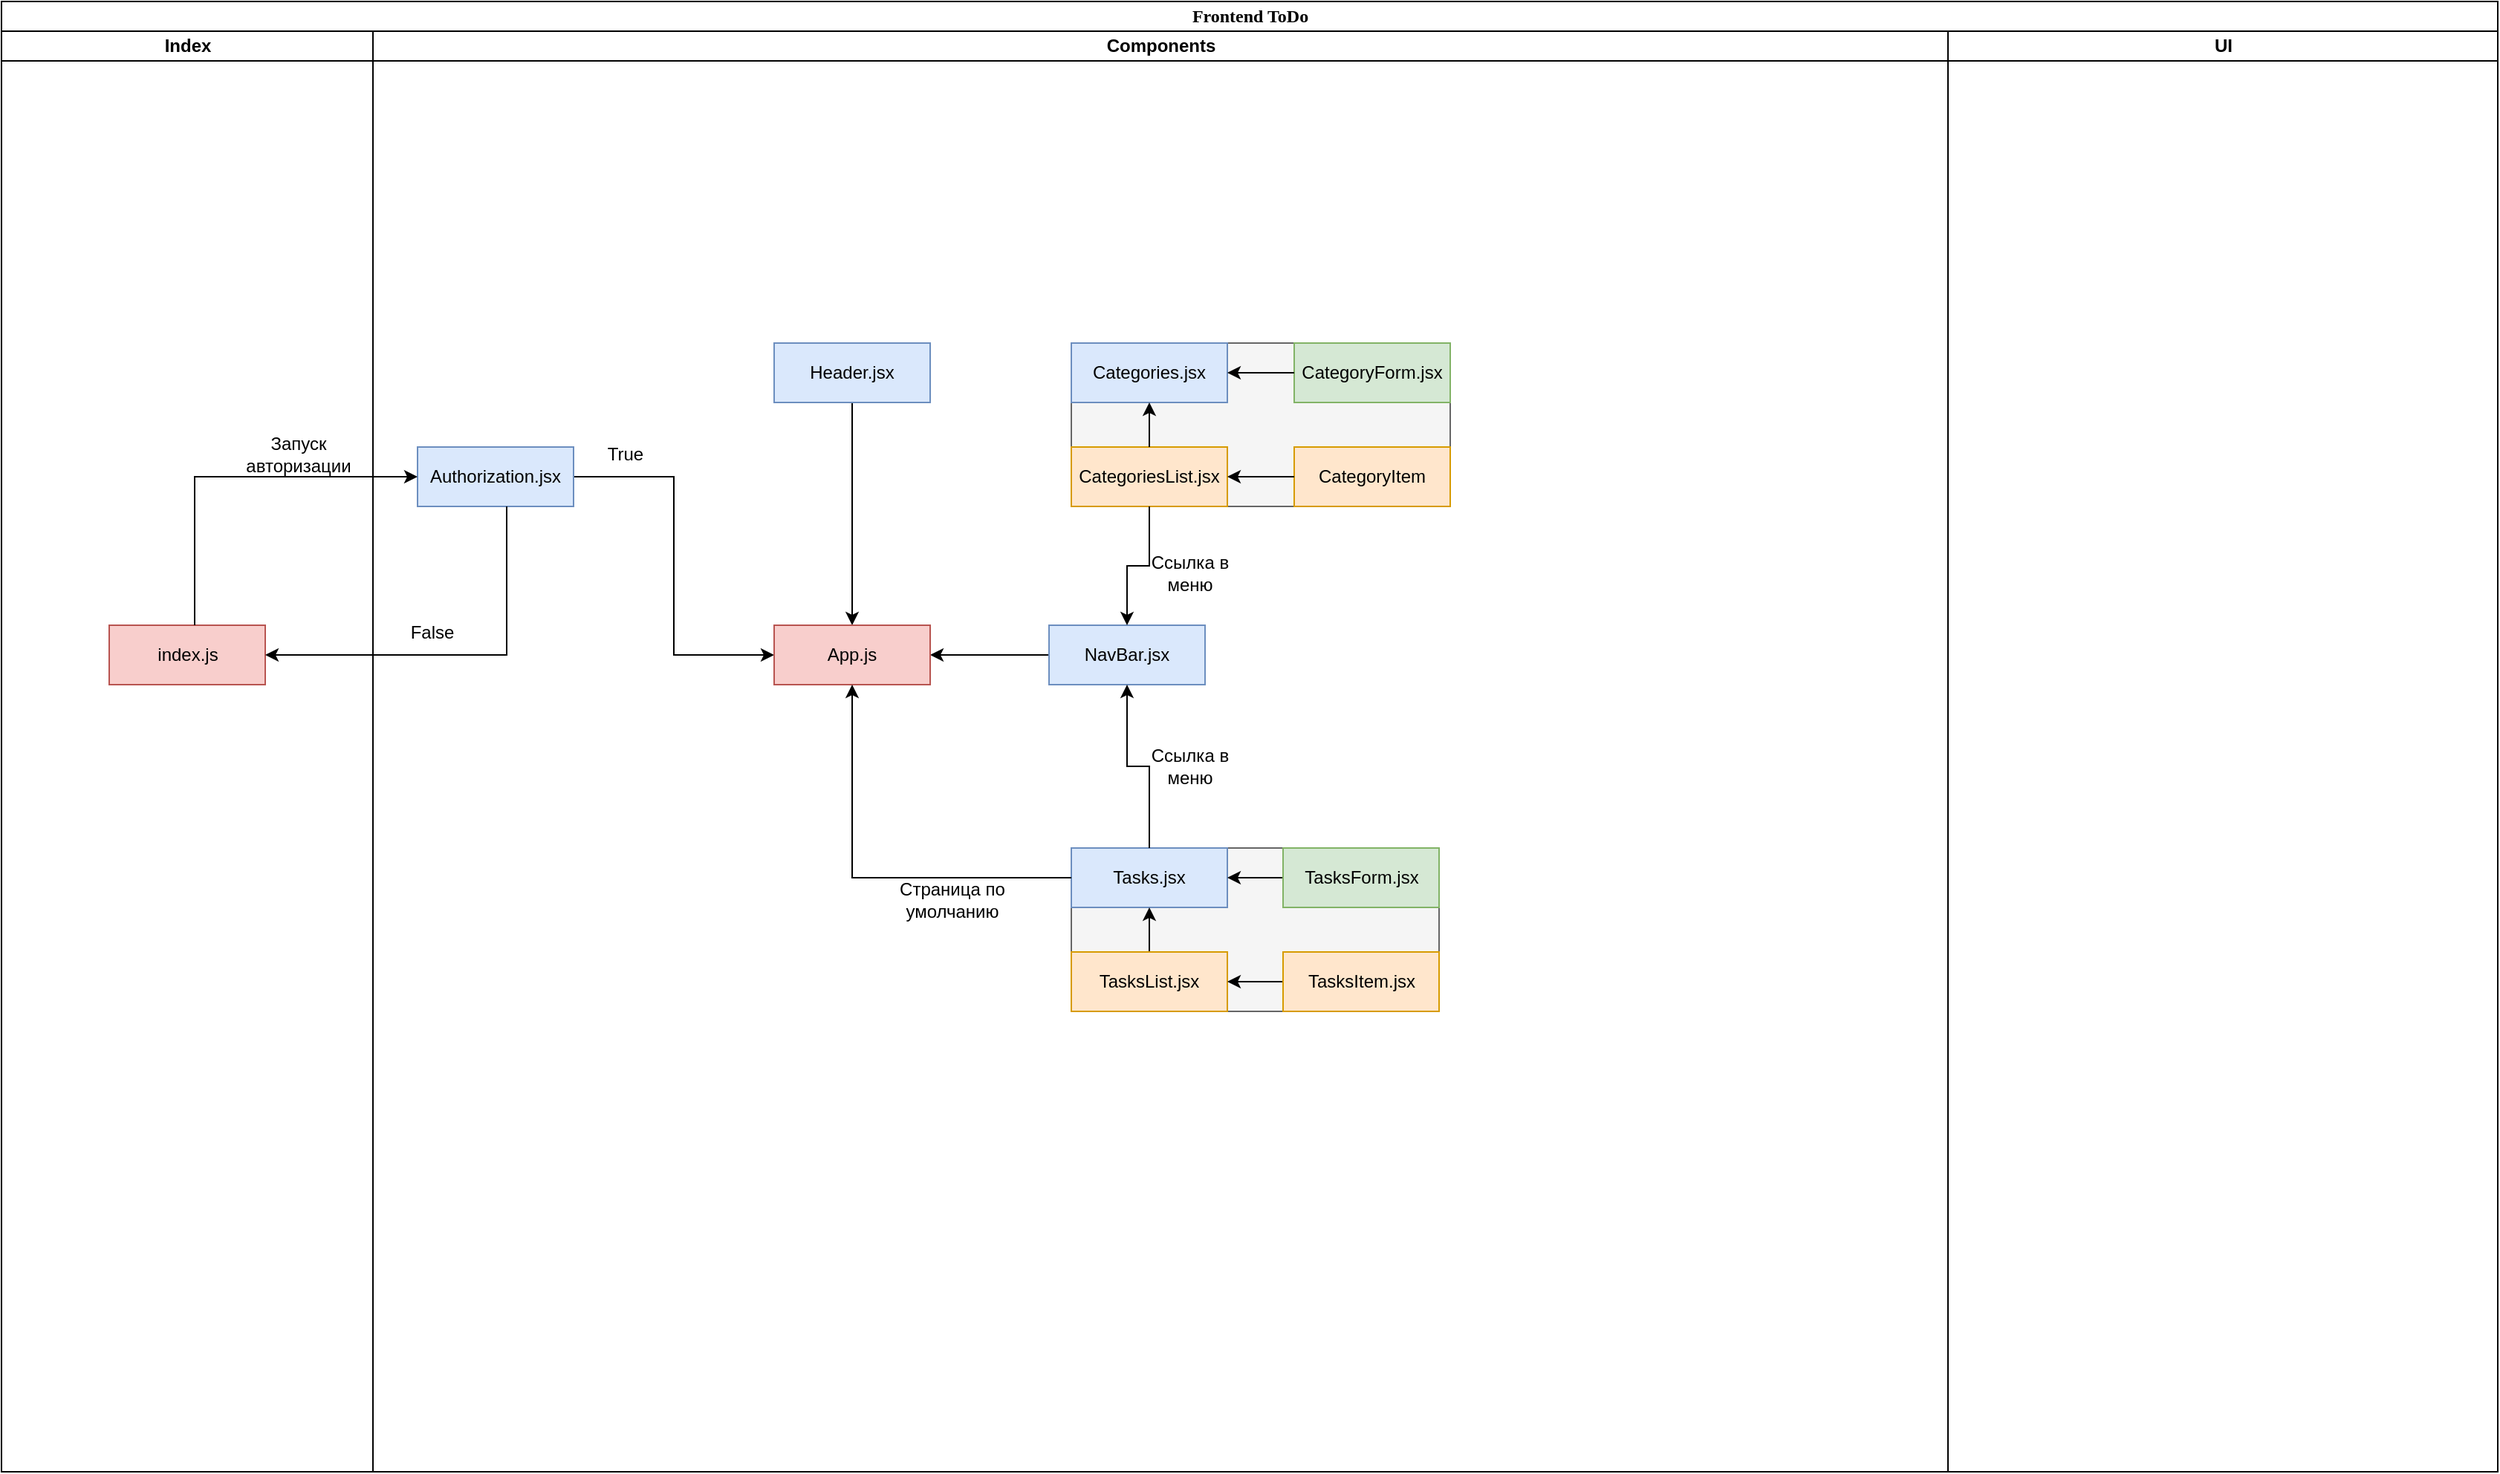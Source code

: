 <mxfile version="21.6.5" type="github">
  <diagram name="Page-1" id="0783ab3e-0a74-02c8-0abd-f7b4e66b4bec">
    <mxGraphModel dx="1420" dy="784" grid="1" gridSize="10" guides="1" tooltips="1" connect="1" arrows="1" fold="1" page="1" pageScale="1" pageWidth="850" pageHeight="1100" background="none" math="0" shadow="0">
      <root>
        <mxCell id="0" />
        <mxCell id="1" parent="0" />
        <mxCell id="1c1d494c118603dd-1" value="Frontend ToDo" style="swimlane;html=1;childLayout=stackLayout;startSize=20;rounded=0;shadow=0;comic=0;labelBackgroundColor=none;strokeWidth=1;fontFamily=Verdana;fontSize=12;align=center;" parent="1" vertex="1">
          <mxGeometry x="40" y="20" width="1680" height="990" as="geometry" />
        </mxCell>
        <mxCell id="1c1d494c118603dd-2" value="Index" style="swimlane;html=1;startSize=20;" parent="1c1d494c118603dd-1" vertex="1">
          <mxGeometry y="20" width="250" height="970" as="geometry" />
        </mxCell>
        <mxCell id="Hatcnh2Sir8SRmg99cJd-18" value="index.js" style="rounded=0;whiteSpace=wrap;html=1;fillColor=#f8cecc;strokeColor=#b85450;" parent="1c1d494c118603dd-2" vertex="1">
          <mxGeometry x="72.5" y="400" width="105" height="40" as="geometry" />
        </mxCell>
        <mxCell id="Hatcnh2Sir8SRmg99cJd-23" value="Запуск авторизации" style="text;html=1;strokeColor=none;fillColor=none;align=center;verticalAlign=middle;whiteSpace=wrap;rounded=0;" parent="1c1d494c118603dd-2" vertex="1">
          <mxGeometry x="150" y="270" width="100" height="30" as="geometry" />
        </mxCell>
        <mxCell id="1c1d494c118603dd-3" value="Components" style="swimlane;html=1;startSize=20;" parent="1c1d494c118603dd-1" vertex="1">
          <mxGeometry x="250" y="20" width="1060" height="970" as="geometry" />
        </mxCell>
        <mxCell id="Hatcnh2Sir8SRmg99cJd-30" style="edgeStyle=orthogonalEdgeStyle;rounded=0;orthogonalLoop=1;jettySize=auto;html=1;entryX=0;entryY=0.5;entryDx=0;entryDy=0;" parent="1c1d494c118603dd-3" source="Hatcnh2Sir8SRmg99cJd-2" target="Hatcnh2Sir8SRmg99cJd-1" edge="1">
          <mxGeometry relative="1" as="geometry" />
        </mxCell>
        <mxCell id="Hatcnh2Sir8SRmg99cJd-2" value="Authorization.jsx" style="rounded=0;whiteSpace=wrap;html=1;fillColor=#dae8fc;strokeColor=#6c8ebf;" parent="1c1d494c118603dd-3" vertex="1">
          <mxGeometry x="30" y="280" width="105" height="40" as="geometry" />
        </mxCell>
        <mxCell id="QIrwqinoMJVfx_VkA9Hf-7" style="edgeStyle=orthogonalEdgeStyle;rounded=0;orthogonalLoop=1;jettySize=auto;html=1;entryX=1;entryY=0.5;entryDx=0;entryDy=0;" edge="1" parent="1c1d494c118603dd-3" source="Hatcnh2Sir8SRmg99cJd-6" target="Hatcnh2Sir8SRmg99cJd-1">
          <mxGeometry relative="1" as="geometry" />
        </mxCell>
        <mxCell id="Hatcnh2Sir8SRmg99cJd-6" value="NavBar.jsx" style="rounded=0;whiteSpace=wrap;html=1;fillColor=#dae8fc;strokeColor=#6c8ebf;" parent="1c1d494c118603dd-3" vertex="1">
          <mxGeometry x="455" y="400" width="105" height="40" as="geometry" />
        </mxCell>
        <mxCell id="QIrwqinoMJVfx_VkA9Hf-6" style="edgeStyle=orthogonalEdgeStyle;rounded=0;orthogonalLoop=1;jettySize=auto;html=1;entryX=0.5;entryY=0;entryDx=0;entryDy=0;" edge="1" parent="1c1d494c118603dd-3" source="Hatcnh2Sir8SRmg99cJd-7" target="Hatcnh2Sir8SRmg99cJd-1">
          <mxGeometry relative="1" as="geometry" />
        </mxCell>
        <mxCell id="Hatcnh2Sir8SRmg99cJd-7" value="Header.jsx" style="rounded=0;whiteSpace=wrap;html=1;fillColor=#dae8fc;strokeColor=#6c8ebf;" parent="1c1d494c118603dd-3" vertex="1">
          <mxGeometry x="270" y="210" width="105" height="40" as="geometry" />
        </mxCell>
        <mxCell id="Hatcnh2Sir8SRmg99cJd-1" value="App.js" style="rounded=0;whiteSpace=wrap;html=1;fillColor=#f8cecc;strokeColor=#b85450;" parent="1c1d494c118603dd-3" vertex="1">
          <mxGeometry x="270" y="400" width="105" height="40" as="geometry" />
        </mxCell>
        <mxCell id="Hatcnh2Sir8SRmg99cJd-32" value="True" style="text;html=1;strokeColor=none;fillColor=none;align=center;verticalAlign=middle;whiteSpace=wrap;rounded=0;" parent="1c1d494c118603dd-3" vertex="1">
          <mxGeometry x="140" y="270" width="60" height="30" as="geometry" />
        </mxCell>
        <mxCell id="Hatcnh2Sir8SRmg99cJd-34" value="False" style="text;html=1;strokeColor=none;fillColor=none;align=center;verticalAlign=middle;whiteSpace=wrap;rounded=0;" parent="1c1d494c118603dd-3" vertex="1">
          <mxGeometry x="10" y="390" width="60" height="30" as="geometry" />
        </mxCell>
        <mxCell id="Hatcnh2Sir8SRmg99cJd-43" value="" style="group;fillColor=#f5f5f5;fontColor=#333333;strokeColor=#666666;" parent="1c1d494c118603dd-3" vertex="1" connectable="0">
          <mxGeometry x="470" y="210" width="255" height="110" as="geometry" />
        </mxCell>
        <mxCell id="Hatcnh2Sir8SRmg99cJd-5" value="Categories.jsx" style="rounded=0;whiteSpace=wrap;html=1;fillColor=#dae8fc;strokeColor=#6c8ebf;" parent="Hatcnh2Sir8SRmg99cJd-43" vertex="1">
          <mxGeometry width="105" height="40" as="geometry" />
        </mxCell>
        <mxCell id="Hatcnh2Sir8SRmg99cJd-35" value="CategoriesList.jsx" style="rounded=0;whiteSpace=wrap;html=1;fillColor=#ffe6cc;strokeColor=#d79b00;" parent="Hatcnh2Sir8SRmg99cJd-43" vertex="1">
          <mxGeometry y="70" width="105" height="40" as="geometry" />
        </mxCell>
        <mxCell id="Hatcnh2Sir8SRmg99cJd-36" value="CategoryForm.jsx" style="rounded=0;whiteSpace=wrap;html=1;fillColor=#d5e8d4;strokeColor=#82b366;" parent="Hatcnh2Sir8SRmg99cJd-43" vertex="1">
          <mxGeometry x="150" width="105" height="40" as="geometry" />
        </mxCell>
        <mxCell id="Hatcnh2Sir8SRmg99cJd-37" value="CategoryItem" style="rounded=0;whiteSpace=wrap;html=1;fillColor=#ffe6cc;strokeColor=#d79b00;" parent="Hatcnh2Sir8SRmg99cJd-43" vertex="1">
          <mxGeometry x="150" y="70" width="105" height="40" as="geometry" />
        </mxCell>
        <mxCell id="Hatcnh2Sir8SRmg99cJd-39" value="" style="edgeStyle=orthogonalEdgeStyle;rounded=0;orthogonalLoop=1;jettySize=auto;html=1;" parent="Hatcnh2Sir8SRmg99cJd-43" source="Hatcnh2Sir8SRmg99cJd-35" target="Hatcnh2Sir8SRmg99cJd-5" edge="1">
          <mxGeometry relative="1" as="geometry" />
        </mxCell>
        <mxCell id="Hatcnh2Sir8SRmg99cJd-38" value="" style="edgeStyle=orthogonalEdgeStyle;rounded=0;orthogonalLoop=1;jettySize=auto;html=1;" parent="Hatcnh2Sir8SRmg99cJd-43" source="Hatcnh2Sir8SRmg99cJd-36" target="Hatcnh2Sir8SRmg99cJd-5" edge="1">
          <mxGeometry relative="1" as="geometry" />
        </mxCell>
        <mxCell id="Hatcnh2Sir8SRmg99cJd-40" value="" style="edgeStyle=orthogonalEdgeStyle;rounded=0;orthogonalLoop=1;jettySize=auto;html=1;" parent="Hatcnh2Sir8SRmg99cJd-43" source="Hatcnh2Sir8SRmg99cJd-37" target="Hatcnh2Sir8SRmg99cJd-35" edge="1">
          <mxGeometry relative="1" as="geometry" />
        </mxCell>
        <mxCell id="Hatcnh2Sir8SRmg99cJd-51" value="" style="group;fillColor=#f5f5f5;fontColor=#333333;strokeColor=#666666;" parent="1c1d494c118603dd-3" vertex="1" connectable="0">
          <mxGeometry x="470" y="550" width="247.5" height="110" as="geometry" />
        </mxCell>
        <mxCell id="Hatcnh2Sir8SRmg99cJd-4" value="Tasks.jsx" style="rounded=0;whiteSpace=wrap;html=1;fillColor=#dae8fc;strokeColor=#6c8ebf;" parent="Hatcnh2Sir8SRmg99cJd-51" vertex="1">
          <mxGeometry width="105" height="40" as="geometry" />
        </mxCell>
        <mxCell id="Hatcnh2Sir8SRmg99cJd-48" value="" style="edgeStyle=orthogonalEdgeStyle;rounded=0;orthogonalLoop=1;jettySize=auto;html=1;" parent="Hatcnh2Sir8SRmg99cJd-51" source="Hatcnh2Sir8SRmg99cJd-45" target="Hatcnh2Sir8SRmg99cJd-4" edge="1">
          <mxGeometry relative="1" as="geometry" />
        </mxCell>
        <mxCell id="Hatcnh2Sir8SRmg99cJd-45" value="TasksForm.jsx" style="rounded=0;whiteSpace=wrap;html=1;fillColor=#d5e8d4;strokeColor=#82b366;" parent="Hatcnh2Sir8SRmg99cJd-51" vertex="1">
          <mxGeometry x="142.5" width="105" height="40" as="geometry" />
        </mxCell>
        <mxCell id="Hatcnh2Sir8SRmg99cJd-50" value="" style="edgeStyle=orthogonalEdgeStyle;rounded=0;orthogonalLoop=1;jettySize=auto;html=1;" parent="Hatcnh2Sir8SRmg99cJd-51" source="Hatcnh2Sir8SRmg99cJd-46" target="Hatcnh2Sir8SRmg99cJd-4" edge="1">
          <mxGeometry relative="1" as="geometry" />
        </mxCell>
        <mxCell id="Hatcnh2Sir8SRmg99cJd-46" value="TasksList.jsx" style="rounded=0;whiteSpace=wrap;html=1;fillColor=#ffe6cc;strokeColor=#d79b00;" parent="Hatcnh2Sir8SRmg99cJd-51" vertex="1">
          <mxGeometry y="70" width="105" height="40" as="geometry" />
        </mxCell>
        <mxCell id="Hatcnh2Sir8SRmg99cJd-49" value="" style="edgeStyle=orthogonalEdgeStyle;rounded=0;orthogonalLoop=1;jettySize=auto;html=1;" parent="Hatcnh2Sir8SRmg99cJd-51" source="Hatcnh2Sir8SRmg99cJd-47" target="Hatcnh2Sir8SRmg99cJd-46" edge="1">
          <mxGeometry relative="1" as="geometry" />
        </mxCell>
        <mxCell id="Hatcnh2Sir8SRmg99cJd-47" value="TasksItem.jsx" style="rounded=0;whiteSpace=wrap;html=1;fillColor=#ffe6cc;strokeColor=#d79b00;" parent="Hatcnh2Sir8SRmg99cJd-51" vertex="1">
          <mxGeometry x="142.5" y="70" width="105" height="40" as="geometry" />
        </mxCell>
        <mxCell id="QIrwqinoMJVfx_VkA9Hf-8" style="edgeStyle=orthogonalEdgeStyle;rounded=0;orthogonalLoop=1;jettySize=auto;html=1;entryX=0.5;entryY=0;entryDx=0;entryDy=0;" edge="1" parent="1c1d494c118603dd-3" source="Hatcnh2Sir8SRmg99cJd-35" target="Hatcnh2Sir8SRmg99cJd-6">
          <mxGeometry relative="1" as="geometry" />
        </mxCell>
        <mxCell id="QIrwqinoMJVfx_VkA9Hf-9" style="edgeStyle=orthogonalEdgeStyle;rounded=0;orthogonalLoop=1;jettySize=auto;html=1;entryX=0.5;entryY=1;entryDx=0;entryDy=0;" edge="1" parent="1c1d494c118603dd-3" source="Hatcnh2Sir8SRmg99cJd-4" target="Hatcnh2Sir8SRmg99cJd-6">
          <mxGeometry relative="1" as="geometry" />
        </mxCell>
        <mxCell id="QIrwqinoMJVfx_VkA9Hf-10" style="edgeStyle=orthogonalEdgeStyle;rounded=0;orthogonalLoop=1;jettySize=auto;html=1;entryX=0.5;entryY=1;entryDx=0;entryDy=0;" edge="1" parent="1c1d494c118603dd-3" source="Hatcnh2Sir8SRmg99cJd-4" target="Hatcnh2Sir8SRmg99cJd-1">
          <mxGeometry relative="1" as="geometry" />
        </mxCell>
        <mxCell id="QIrwqinoMJVfx_VkA9Hf-13" value="Страница по умолчанию" style="text;html=1;strokeColor=none;fillColor=none;align=center;verticalAlign=middle;whiteSpace=wrap;rounded=0;" vertex="1" parent="1c1d494c118603dd-3">
          <mxGeometry x="325" y="570" width="130" height="30" as="geometry" />
        </mxCell>
        <mxCell id="QIrwqinoMJVfx_VkA9Hf-14" value="Ссылка в меню" style="text;html=1;strokeColor=none;fillColor=none;align=center;verticalAlign=middle;whiteSpace=wrap;rounded=0;" vertex="1" parent="1c1d494c118603dd-3">
          <mxGeometry x="520" y="480" width="60" height="30" as="geometry" />
        </mxCell>
        <mxCell id="QIrwqinoMJVfx_VkA9Hf-15" value="Ссылка в меню" style="text;html=1;strokeColor=none;fillColor=none;align=center;verticalAlign=middle;whiteSpace=wrap;rounded=0;" vertex="1" parent="1c1d494c118603dd-3">
          <mxGeometry x="520" y="350" width="60" height="30" as="geometry" />
        </mxCell>
        <mxCell id="1c1d494c118603dd-4" value="UI" style="swimlane;html=1;startSize=20;" parent="1c1d494c118603dd-1" vertex="1">
          <mxGeometry x="1310" y="20" width="370" height="970" as="geometry" />
        </mxCell>
        <mxCell id="Hatcnh2Sir8SRmg99cJd-22" style="edgeStyle=orthogonalEdgeStyle;rounded=0;orthogonalLoop=1;jettySize=auto;html=1;entryX=0;entryY=0.5;entryDx=0;entryDy=0;" parent="1c1d494c118603dd-1" source="Hatcnh2Sir8SRmg99cJd-18" target="Hatcnh2Sir8SRmg99cJd-2" edge="1">
          <mxGeometry relative="1" as="geometry">
            <Array as="points">
              <mxPoint x="130" y="320" />
            </Array>
          </mxGeometry>
        </mxCell>
        <mxCell id="Hatcnh2Sir8SRmg99cJd-33" style="edgeStyle=orthogonalEdgeStyle;rounded=0;orthogonalLoop=1;jettySize=auto;html=1;entryX=1;entryY=0.5;entryDx=0;entryDy=0;" parent="1c1d494c118603dd-1" source="Hatcnh2Sir8SRmg99cJd-2" target="Hatcnh2Sir8SRmg99cJd-18" edge="1">
          <mxGeometry relative="1" as="geometry">
            <Array as="points">
              <mxPoint x="340" y="440" />
            </Array>
          </mxGeometry>
        </mxCell>
      </root>
    </mxGraphModel>
  </diagram>
</mxfile>
